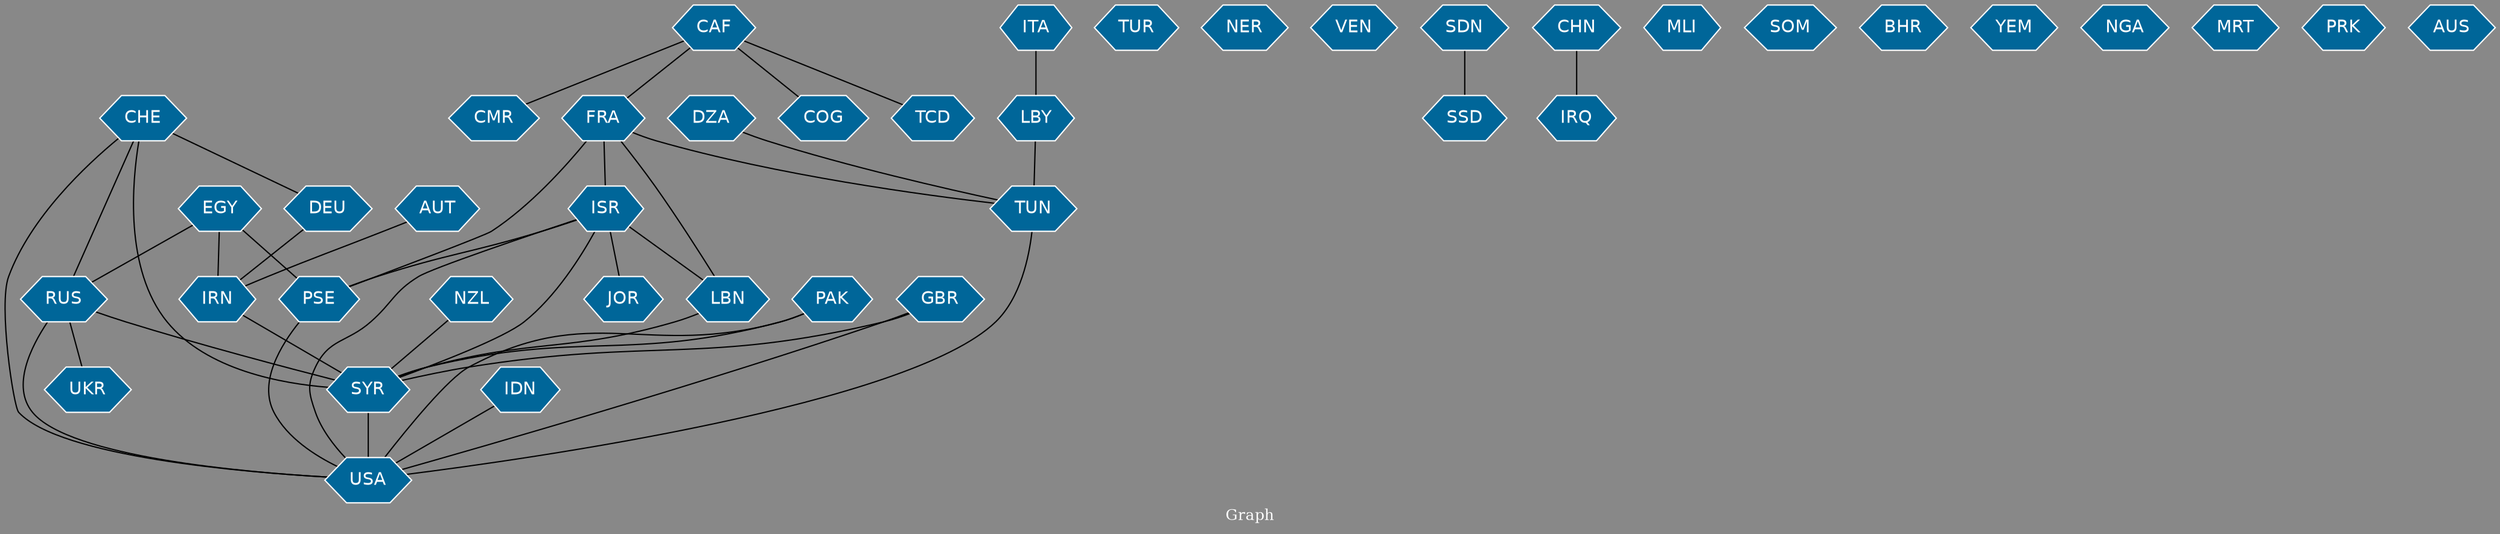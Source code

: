 // Countries together in item graph
graph {
	graph [bgcolor="#888888" fontcolor=white fontsize=12 label="Graph" outputorder=edgesfirst overlap=prism]
	node [color=white fillcolor="#006699" fontcolor=white fontname=Helvetica shape=hexagon style=filled]
	edge [arrowhead=open color=black fontcolor=white fontname=Courier fontsize=12]
		EGY [label=EGY]
		TUR [label=TUR]
		CAF [label=CAF]
		LBY [label=LBY]
		ISR [label=ISR]
		FRA [label=FRA]
		PSE [label=PSE]
		NER [label=NER]
		TUN [label=TUN]
		CHE [label=CHE]
		VEN [label=VEN]
		LBN [label=LBN]
		SSD [label=SSD]
		SDN [label=SDN]
		RUS [label=RUS]
		UKR [label=UKR]
		SYR [label=SYR]
		IRN [label=IRN]
		IRQ [label=IRQ]
		COG [label=COG]
		PAK [label=PAK]
		TCD [label=TCD]
		MLI [label=MLI]
		USA [label=USA]
		NZL [label=NZL]
		SOM [label=SOM]
		BHR [label=BHR]
		YEM [label=YEM]
		NGA [label=NGA]
		AUT [label=AUT]
		CMR [label=CMR]
		MRT [label=MRT]
		GBR [label=GBR]
		ITA [label=ITA]
		DEU [label=DEU]
		PRK [label=PRK]
		AUS [label=AUS]
		CHN [label=CHN]
		DZA [label=DZA]
		IDN [label=IDN]
		JOR [label=JOR]
			IDN -- USA [weight=1]
			SYR -- USA [weight=3]
			ISR -- PSE [weight=1]
			ISR -- JOR [weight=2]
			PAK -- USA [weight=1]
			CHE -- RUS [weight=1]
			CAF -- FRA [weight=1]
			ISR -- SYR [weight=1]
			EGY -- RUS [weight=2]
			EGY -- PSE [weight=1]
			CHN -- IRQ [weight=1]
			CAF -- TCD [weight=1]
			TUN -- USA [weight=1]
			RUS -- SYR [weight=3]
			CHE -- SYR [weight=7]
			NZL -- SYR [weight=1]
			CAF -- COG [weight=1]
			PAK -- SYR [weight=1]
			DEU -- IRN [weight=1]
			CHE -- USA [weight=1]
			ISR -- LBN [weight=2]
			RUS -- USA [weight=1]
			CHE -- DEU [weight=1]
			LBN -- SYR [weight=1]
			RUS -- UKR [weight=4]
			PSE -- USA [weight=1]
			EGY -- IRN [weight=1]
			FRA -- PSE [weight=1]
			ISR -- USA [weight=1]
			SDN -- SSD [weight=5]
			DZA -- TUN [weight=1]
			CAF -- CMR [weight=1]
			FRA -- ISR [weight=1]
			FRA -- LBN [weight=1]
			IRN -- SYR [weight=1]
			AUT -- IRN [weight=2]
			FRA -- TUN [weight=1]
			GBR -- USA [weight=1]
			LBY -- TUN [weight=3]
			ITA -- LBY [weight=1]
			GBR -- SYR [weight=1]
}